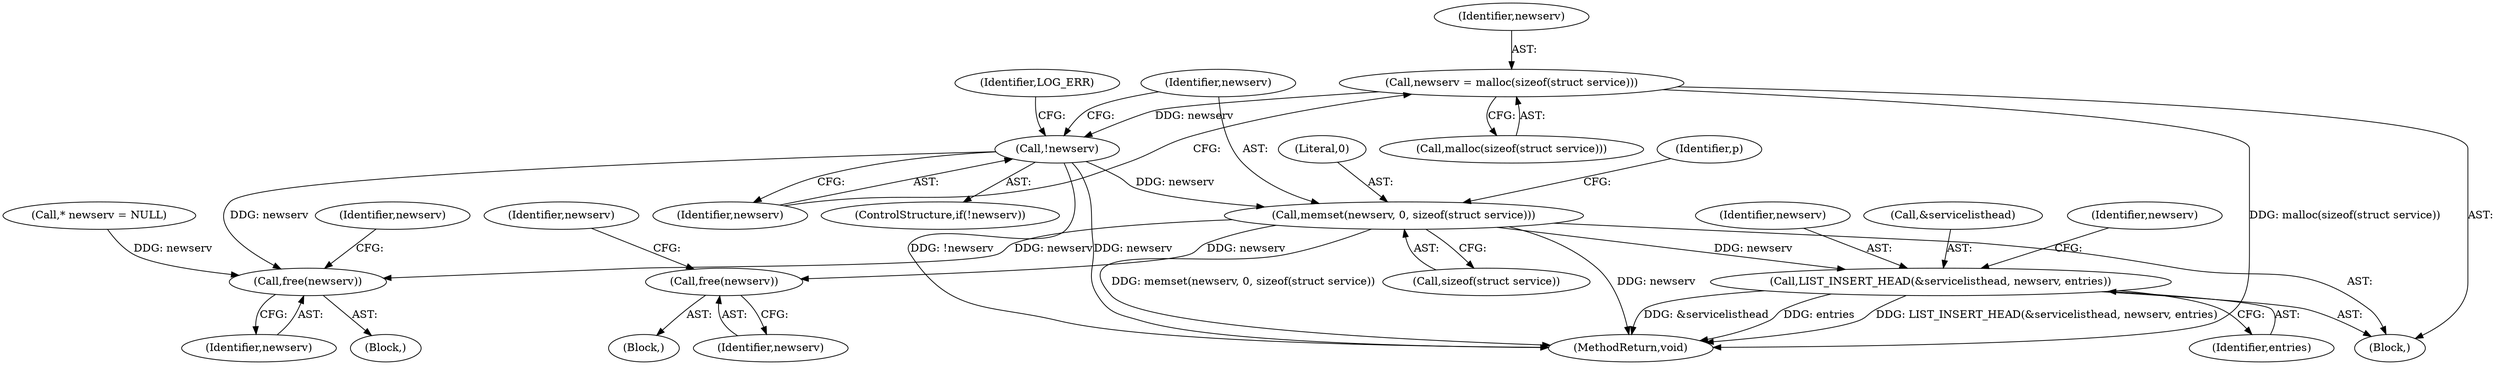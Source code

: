 digraph "0_miniupnp_140ee8d2204b383279f854802b27bdb41c1d5d1a@API" {
"1000650" [label="(Call,memset(newserv, 0, sizeof(struct service)))"];
"1000643" [label="(Call,!newserv)"];
"1000637" [label="(Call,newserv = malloc(sizeof(struct service)))"];
"1000976" [label="(Call,free(newserv))"];
"1000982" [label="(Call,LIST_INSERT_HEAD(&servicelisthead, newserv, entries))"];
"1001039" [label="(Call,free(newserv))"];
"1000985" [label="(Identifier,newserv)"];
"1000653" [label="(Call,sizeof(struct service))"];
"1000651" [label="(Identifier,newserv)"];
"1001042" [label="(Identifier,newserv)"];
"1000983" [label="(Call,&servicelisthead)"];
"1000979" [label="(Identifier,newserv)"];
"1000642" [label="(ControlStructure,if(!newserv))"];
"1000247" [label="(Block,)"];
"1000638" [label="(Identifier,newserv)"];
"1000942" [label="(Block,)"];
"1000644" [label="(Identifier,newserv)"];
"1000647" [label="(Identifier,LOG_ERR)"];
"1000140" [label="(Call,* newserv = NULL)"];
"1001040" [label="(Identifier,newserv)"];
"1000986" [label="(Identifier,entries)"];
"1001055" [label="(MethodReturn,void)"];
"1000652" [label="(Literal,0)"];
"1000650" [label="(Call,memset(newserv, 0, sizeof(struct service)))"];
"1000639" [label="(Call,malloc(sizeof(struct service)))"];
"1000976" [label="(Call,free(newserv))"];
"1000988" [label="(Identifier,newserv)"];
"1000977" [label="(Identifier,newserv)"];
"1001022" [label="(Block,)"];
"1000643" [label="(Call,!newserv)"];
"1000637" [label="(Call,newserv = malloc(sizeof(struct service)))"];
"1000657" [label="(Identifier,p)"];
"1000982" [label="(Call,LIST_INSERT_HEAD(&servicelisthead, newserv, entries))"];
"1001039" [label="(Call,free(newserv))"];
"1000650" -> "1000247"  [label="AST: "];
"1000650" -> "1000653"  [label="CFG: "];
"1000651" -> "1000650"  [label="AST: "];
"1000652" -> "1000650"  [label="AST: "];
"1000653" -> "1000650"  [label="AST: "];
"1000657" -> "1000650"  [label="CFG: "];
"1000650" -> "1001055"  [label="DDG: memset(newserv, 0, sizeof(struct service))"];
"1000650" -> "1001055"  [label="DDG: newserv"];
"1000643" -> "1000650"  [label="DDG: newserv"];
"1000650" -> "1000976"  [label="DDG: newserv"];
"1000650" -> "1000982"  [label="DDG: newserv"];
"1000650" -> "1001039"  [label="DDG: newserv"];
"1000643" -> "1000642"  [label="AST: "];
"1000643" -> "1000644"  [label="CFG: "];
"1000644" -> "1000643"  [label="AST: "];
"1000647" -> "1000643"  [label="CFG: "];
"1000651" -> "1000643"  [label="CFG: "];
"1000643" -> "1001055"  [label="DDG: !newserv"];
"1000643" -> "1001055"  [label="DDG: newserv"];
"1000637" -> "1000643"  [label="DDG: newserv"];
"1000643" -> "1001039"  [label="DDG: newserv"];
"1000637" -> "1000247"  [label="AST: "];
"1000637" -> "1000639"  [label="CFG: "];
"1000638" -> "1000637"  [label="AST: "];
"1000639" -> "1000637"  [label="AST: "];
"1000644" -> "1000637"  [label="CFG: "];
"1000637" -> "1001055"  [label="DDG: malloc(sizeof(struct service))"];
"1000976" -> "1000942"  [label="AST: "];
"1000976" -> "1000977"  [label="CFG: "];
"1000977" -> "1000976"  [label="AST: "];
"1000979" -> "1000976"  [label="CFG: "];
"1000982" -> "1000247"  [label="AST: "];
"1000982" -> "1000986"  [label="CFG: "];
"1000983" -> "1000982"  [label="AST: "];
"1000985" -> "1000982"  [label="AST: "];
"1000986" -> "1000982"  [label="AST: "];
"1000988" -> "1000982"  [label="CFG: "];
"1000982" -> "1001055"  [label="DDG: LIST_INSERT_HEAD(&servicelisthead, newserv, entries)"];
"1000982" -> "1001055"  [label="DDG: &servicelisthead"];
"1000982" -> "1001055"  [label="DDG: entries"];
"1001039" -> "1001022"  [label="AST: "];
"1001039" -> "1001040"  [label="CFG: "];
"1001040" -> "1001039"  [label="AST: "];
"1001042" -> "1001039"  [label="CFG: "];
"1000140" -> "1001039"  [label="DDG: newserv"];
}
